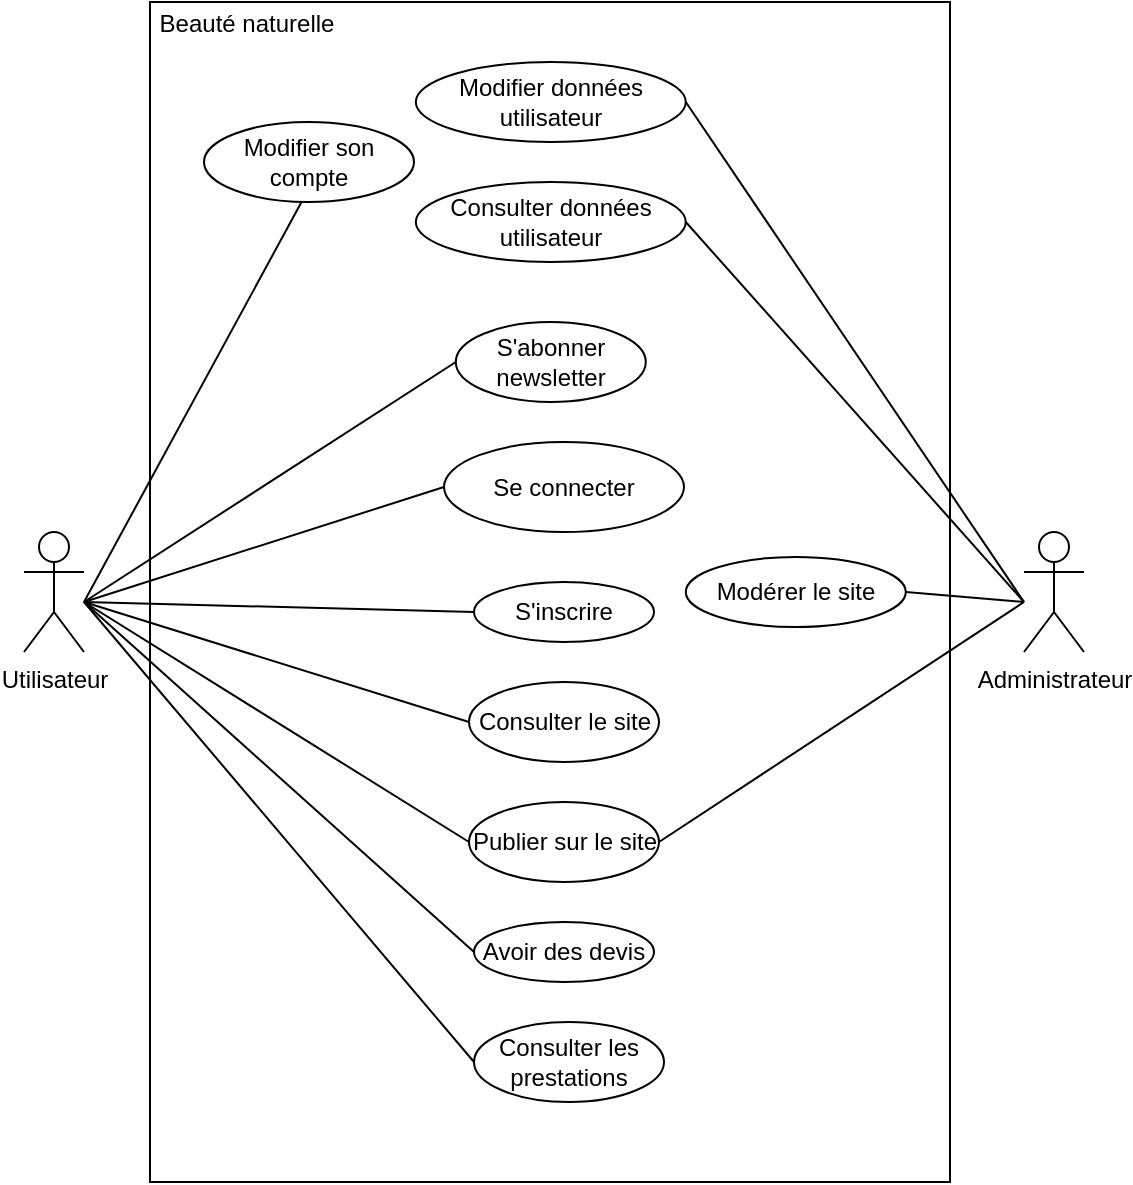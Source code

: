 <mxfile version="12.4.9" type="device"><diagram id="4_B6VYWw9bvhtnRted4v" name="Page-1"><mxGraphModel dx="981" dy="514" grid="1" gridSize="10" guides="1" tooltips="1" connect="1" arrows="1" fold="1" page="1" pageScale="1" pageWidth="827" pageHeight="1169" math="0" shadow="0"><root><mxCell id="0"/><mxCell id="1" parent="0"/><mxCell id="ojB8u_n5zXgxZFzfZ7V_-3" value="" style="rounded=0;whiteSpace=wrap;html=1;align=left;" vertex="1" parent="1"><mxGeometry x="213" y="40" width="400" height="590" as="geometry"/></mxCell><mxCell id="ojB8u_n5zXgxZFzfZ7V_-5" value="Beauté naturelle" style="text;html=1;strokeColor=none;fillColor=none;align=center;verticalAlign=middle;whiteSpace=wrap;rounded=0;" vertex="1" parent="1"><mxGeometry x="213" y="40.67" width="97" height="20" as="geometry"/></mxCell><mxCell id="ojB8u_n5zXgxZFzfZ7V_-6" value="Utilisateur" style="shape=umlActor;verticalLabelPosition=bottom;labelBackgroundColor=#ffffff;verticalAlign=top;html=1;outlineConnect=0;" vertex="1" parent="1"><mxGeometry x="150" y="305" width="30" height="60" as="geometry"/></mxCell><mxCell id="ojB8u_n5zXgxZFzfZ7V_-9" value="Se connecter" style="ellipse;whiteSpace=wrap;html=1;" vertex="1" parent="1"><mxGeometry x="360" y="260" width="120" height="45" as="geometry"/></mxCell><mxCell id="ojB8u_n5zXgxZFzfZ7V_-10" value="S'inscrire" style="ellipse;whiteSpace=wrap;html=1;" vertex="1" parent="1"><mxGeometry x="375" y="330" width="90" height="30" as="geometry"/></mxCell><mxCell id="ojB8u_n5zXgxZFzfZ7V_-11" value="Avoir des devis" style="ellipse;whiteSpace=wrap;html=1;" vertex="1" parent="1"><mxGeometry x="375" y="500" width="90" height="30" as="geometry"/></mxCell><mxCell id="ojB8u_n5zXgxZFzfZ7V_-12" value="Consulter les prestations" style="ellipse;whiteSpace=wrap;html=1;" vertex="1" parent="1"><mxGeometry x="375" y="550" width="95" height="40" as="geometry"/></mxCell><mxCell id="ojB8u_n5zXgxZFzfZ7V_-13" value="S'abonner newsletter" style="ellipse;whiteSpace=wrap;html=1;" vertex="1" parent="1"><mxGeometry x="365.9" y="200" width="95" height="40" as="geometry"/></mxCell><mxCell id="ojB8u_n5zXgxZFzfZ7V_-14" value="Consulter données utilisateur" style="ellipse;whiteSpace=wrap;html=1;" vertex="1" parent="1"><mxGeometry x="345.9" y="130" width="135" height="40" as="geometry"/></mxCell><mxCell id="ojB8u_n5zXgxZFzfZ7V_-15" value="Modifier données utilisateur" style="ellipse;whiteSpace=wrap;html=1;" vertex="1" parent="1"><mxGeometry x="345.9" y="70" width="135" height="40" as="geometry"/></mxCell><mxCell id="ojB8u_n5zXgxZFzfZ7V_-16" value="Publier sur le site" style="ellipse;whiteSpace=wrap;html=1;" vertex="1" parent="1"><mxGeometry x="372.5" y="440" width="95" height="40" as="geometry"/></mxCell><mxCell id="ojB8u_n5zXgxZFzfZ7V_-17" value="Consulter le site" style="ellipse;whiteSpace=wrap;html=1;" vertex="1" parent="1"><mxGeometry x="372.5" y="380" width="95" height="40" as="geometry"/></mxCell><mxCell id="ojB8u_n5zXgxZFzfZ7V_-18" value="Administrateur" style="shape=umlActor;verticalLabelPosition=bottom;labelBackgroundColor=#ffffff;verticalAlign=top;html=1;outlineConnect=0;" vertex="1" parent="1"><mxGeometry x="650" y="305" width="30" height="60" as="geometry"/></mxCell><mxCell id="ojB8u_n5zXgxZFzfZ7V_-23" value="" style="endArrow=none;html=1;entryX=0;entryY=0.5;entryDx=0;entryDy=0;" edge="1" parent="1" target="ojB8u_n5zXgxZFzfZ7V_-12"><mxGeometry width="50" height="50" relative="1" as="geometry"><mxPoint x="180" y="340" as="sourcePoint"/><mxPoint x="230" y="290" as="targetPoint"/></mxGeometry></mxCell><mxCell id="ojB8u_n5zXgxZFzfZ7V_-25" value="" style="endArrow=none;html=1;entryX=0;entryY=0.5;entryDx=0;entryDy=0;" edge="1" parent="1" target="ojB8u_n5zXgxZFzfZ7V_-11"><mxGeometry width="50" height="50" relative="1" as="geometry"><mxPoint x="180" y="340" as="sourcePoint"/><mxPoint x="230" y="290" as="targetPoint"/></mxGeometry></mxCell><mxCell id="ojB8u_n5zXgxZFzfZ7V_-26" value="" style="endArrow=none;html=1;entryX=0;entryY=0.5;entryDx=0;entryDy=0;" edge="1" parent="1" target="ojB8u_n5zXgxZFzfZ7V_-16"><mxGeometry width="50" height="50" relative="1" as="geometry"><mxPoint x="180" y="340" as="sourcePoint"/><mxPoint x="230" y="290" as="targetPoint"/></mxGeometry></mxCell><mxCell id="ojB8u_n5zXgxZFzfZ7V_-27" value="" style="endArrow=none;html=1;entryX=0;entryY=0.5;entryDx=0;entryDy=0;" edge="1" parent="1" target="ojB8u_n5zXgxZFzfZ7V_-17"><mxGeometry width="50" height="50" relative="1" as="geometry"><mxPoint x="180" y="340" as="sourcePoint"/><mxPoint x="230" y="290" as="targetPoint"/></mxGeometry></mxCell><mxCell id="ojB8u_n5zXgxZFzfZ7V_-28" value="" style="endArrow=none;html=1;entryX=0;entryY=0.5;entryDx=0;entryDy=0;" edge="1" parent="1" target="ojB8u_n5zXgxZFzfZ7V_-10"><mxGeometry width="50" height="50" relative="1" as="geometry"><mxPoint x="180" y="340" as="sourcePoint"/><mxPoint x="230" y="290" as="targetPoint"/></mxGeometry></mxCell><mxCell id="ojB8u_n5zXgxZFzfZ7V_-29" value="" style="endArrow=none;html=1;entryX=0;entryY=0.5;entryDx=0;entryDy=0;" edge="1" parent="1" target="ojB8u_n5zXgxZFzfZ7V_-9"><mxGeometry width="50" height="50" relative="1" as="geometry"><mxPoint x="180" y="340" as="sourcePoint"/><mxPoint x="230" y="290" as="targetPoint"/></mxGeometry></mxCell><mxCell id="ojB8u_n5zXgxZFzfZ7V_-30" value="" style="endArrow=none;html=1;entryX=0;entryY=0.5;entryDx=0;entryDy=0;" edge="1" parent="1" target="ojB8u_n5zXgxZFzfZ7V_-13"><mxGeometry width="50" height="50" relative="1" as="geometry"><mxPoint x="180" y="340" as="sourcePoint"/><mxPoint x="230" y="290" as="targetPoint"/></mxGeometry></mxCell><mxCell id="ojB8u_n5zXgxZFzfZ7V_-32" value="" style="endArrow=none;html=1;exitX=1;exitY=0.5;exitDx=0;exitDy=0;" edge="1" parent="1" source="ojB8u_n5zXgxZFzfZ7V_-14"><mxGeometry width="50" height="50" relative="1" as="geometry"><mxPoint x="600" y="390" as="sourcePoint"/><mxPoint x="650" y="340" as="targetPoint"/></mxGeometry></mxCell><mxCell id="ojB8u_n5zXgxZFzfZ7V_-33" value="" style="endArrow=none;html=1;exitX=1;exitY=0.5;exitDx=0;exitDy=0;" edge="1" parent="1" source="ojB8u_n5zXgxZFzfZ7V_-15"><mxGeometry width="50" height="50" relative="1" as="geometry"><mxPoint x="600" y="390" as="sourcePoint"/><mxPoint x="650" y="340" as="targetPoint"/></mxGeometry></mxCell><mxCell id="ojB8u_n5zXgxZFzfZ7V_-34" value="Modifier son compte" style="ellipse;whiteSpace=wrap;html=1;" vertex="1" parent="1"><mxGeometry x="240" y="100" width="105" height="40" as="geometry"/></mxCell><mxCell id="ojB8u_n5zXgxZFzfZ7V_-35" value="" style="endArrow=none;html=1;entryX=0.463;entryY=1.007;entryDx=0;entryDy=0;entryPerimeter=0;" edge="1" parent="1" target="ojB8u_n5zXgxZFzfZ7V_-34"><mxGeometry width="50" height="50" relative="1" as="geometry"><mxPoint x="180" y="340" as="sourcePoint"/><mxPoint x="230" y="290" as="targetPoint"/></mxGeometry></mxCell><mxCell id="ojB8u_n5zXgxZFzfZ7V_-36" value="" style="endArrow=none;html=1;exitX=1;exitY=0.5;exitDx=0;exitDy=0;" edge="1" parent="1" source="ojB8u_n5zXgxZFzfZ7V_-16"><mxGeometry width="50" height="50" relative="1" as="geometry"><mxPoint x="600" y="390" as="sourcePoint"/><mxPoint x="650" y="340" as="targetPoint"/></mxGeometry></mxCell><mxCell id="ojB8u_n5zXgxZFzfZ7V_-37" value="Modérer le site" style="ellipse;whiteSpace=wrap;html=1;" vertex="1" parent="1"><mxGeometry x="480.9" y="317.5" width="110" height="35" as="geometry"/></mxCell><mxCell id="ojB8u_n5zXgxZFzfZ7V_-38" value="" style="endArrow=none;html=1;exitX=1;exitY=0.5;exitDx=0;exitDy=0;" edge="1" parent="1" source="ojB8u_n5zXgxZFzfZ7V_-37"><mxGeometry width="50" height="50" relative="1" as="geometry"><mxPoint x="600" y="390" as="sourcePoint"/><mxPoint x="650" y="340" as="targetPoint"/></mxGeometry></mxCell></root></mxGraphModel></diagram></mxfile>